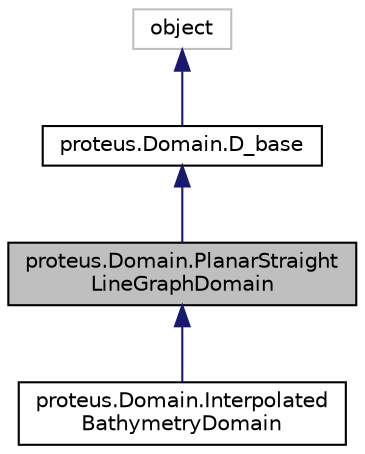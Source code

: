digraph "proteus.Domain.PlanarStraightLineGraphDomain"
{
 // LATEX_PDF_SIZE
  edge [fontname="Helvetica",fontsize="10",labelfontname="Helvetica",labelfontsize="10"];
  node [fontname="Helvetica",fontsize="10",shape=record];
  Node1 [label="proteus.Domain.PlanarStraight\lLineGraphDomain",height=0.2,width=0.4,color="black", fillcolor="grey75", style="filled", fontcolor="black",tooltip=" "];
  Node2 -> Node1 [dir="back",color="midnightblue",fontsize="10",style="solid",fontname="Helvetica"];
  Node2 [label="proteus.Domain.D_base",height=0.2,width=0.4,color="black", fillcolor="white", style="filled",URL="$d6/d75/classproteus_1_1Domain_1_1D__base.html",tooltip=" "];
  Node3 -> Node2 [dir="back",color="midnightblue",fontsize="10",style="solid",fontname="Helvetica"];
  Node3 [label="object",height=0.2,width=0.4,color="grey75", fillcolor="white", style="filled",tooltip=" "];
  Node1 -> Node4 [dir="back",color="midnightblue",fontsize="10",style="solid",fontname="Helvetica"];
  Node4 [label="proteus.Domain.Interpolated\lBathymetryDomain",height=0.2,width=0.4,color="black", fillcolor="white", style="filled",URL="$de/df2/classproteus_1_1Domain_1_1InterpolatedBathymetryDomain.html",tooltip=" "];
}
